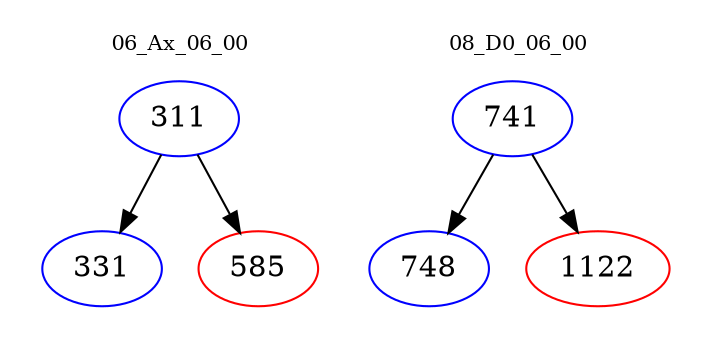 digraph{
subgraph cluster_0 {
color = white
label = "06_Ax_06_00";
fontsize=10;
T0_311 [label="311", color="blue"]
T0_311 -> T0_331 [color="black"]
T0_331 [label="331", color="blue"]
T0_311 -> T0_585 [color="black"]
T0_585 [label="585", color="red"]
}
subgraph cluster_1 {
color = white
label = "08_D0_06_00";
fontsize=10;
T1_741 [label="741", color="blue"]
T1_741 -> T1_748 [color="black"]
T1_748 [label="748", color="blue"]
T1_741 -> T1_1122 [color="black"]
T1_1122 [label="1122", color="red"]
}
}

